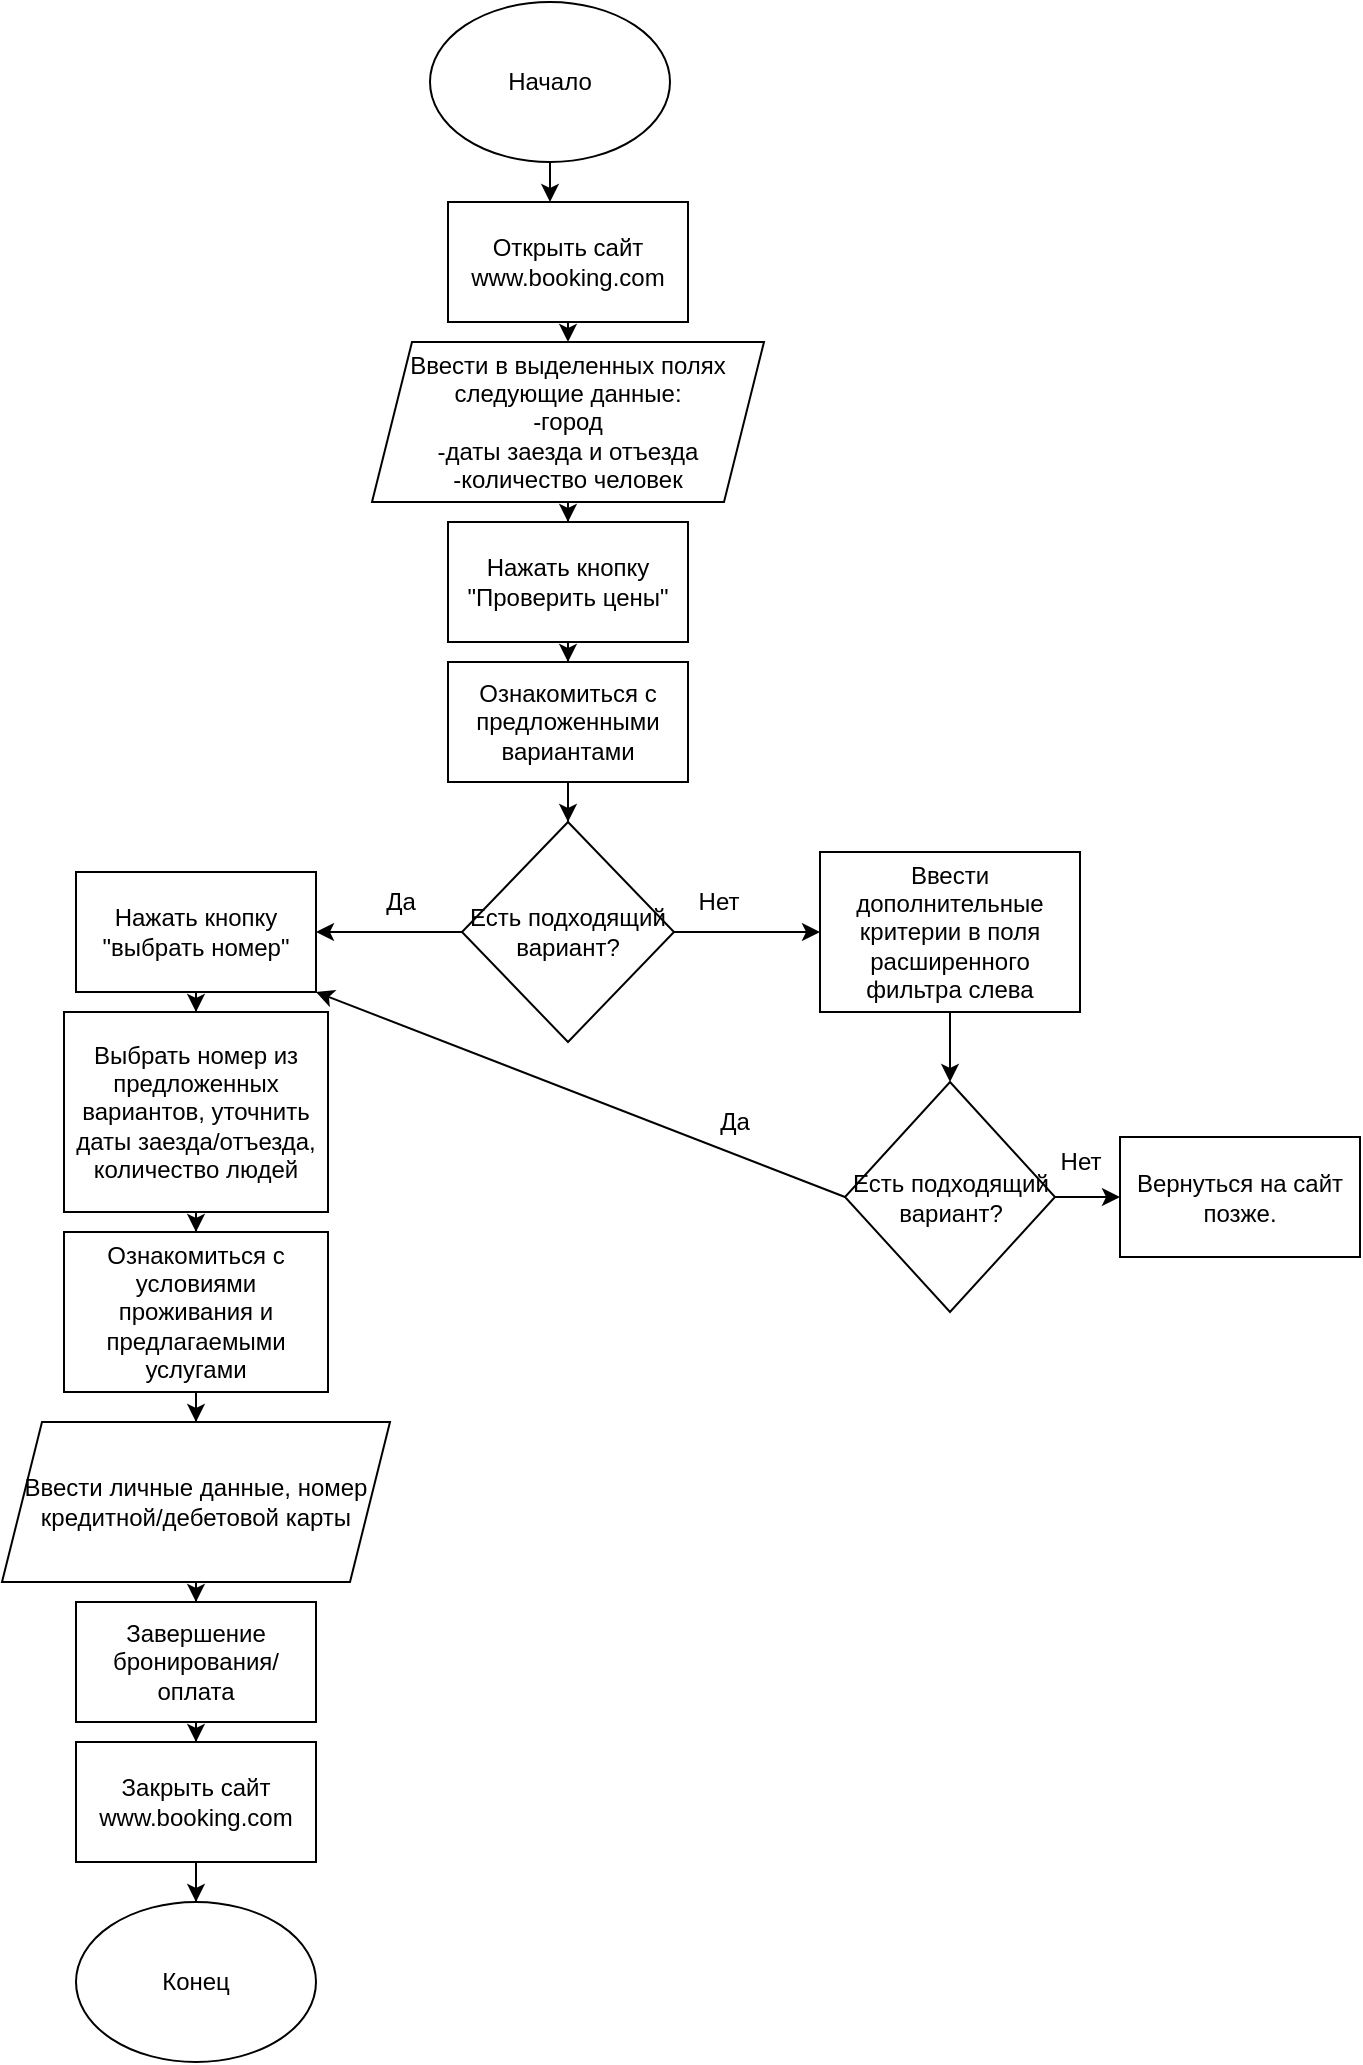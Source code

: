 <mxfile version="13.8.5" type="device"><diagram id="VT3eCrqIrC4ibYoJAiLN" name="Page-1"><mxGraphModel dx="1021" dy="529" grid="1" gridSize="10" guides="1" tooltips="1" connect="1" arrows="1" fold="1" page="1" pageScale="1" pageWidth="827" pageHeight="1169" math="0" shadow="0"><root><mxCell id="0"/><mxCell id="1" parent="0"/><mxCell id="fzvtjq90wiUU-YTTI8Qc-36" value="" style="edgeStyle=orthogonalEdgeStyle;rounded=0;orthogonalLoop=1;jettySize=auto;html=1;" edge="1" parent="1" source="fzvtjq90wiUU-YTTI8Qc-1" target="fzvtjq90wiUU-YTTI8Qc-34"><mxGeometry relative="1" as="geometry"><Array as="points"><mxPoint x="407" y="110"/><mxPoint x="407" y="110"/></Array></mxGeometry></mxCell><mxCell id="fzvtjq90wiUU-YTTI8Qc-1" value="Начало" style="ellipse;whiteSpace=wrap;html=1;" vertex="1" parent="1"><mxGeometry x="345" y="10" width="120" height="80" as="geometry"/></mxCell><mxCell id="fzvtjq90wiUU-YTTI8Qc-4" value="" style="edgeStyle=orthogonalEdgeStyle;rounded=0;orthogonalLoop=1;jettySize=auto;html=1;" edge="1" parent="1" source="fzvtjq90wiUU-YTTI8Qc-2" target="fzvtjq90wiUU-YTTI8Qc-3"><mxGeometry relative="1" as="geometry"/></mxCell><mxCell id="fzvtjq90wiUU-YTTI8Qc-2" value="&lt;div&gt;Ввести в выделенных полях следующие данные:&lt;/div&gt;&lt;div&gt;&lt;span&gt;&#9;&lt;/span&gt;-город&lt;/div&gt;&lt;div&gt;&lt;span&gt;&#9;&lt;/span&gt;-даты заезда и отъезда&lt;/div&gt;&lt;div&gt;&lt;span&gt;&#9;&lt;/span&gt;-количество человек&lt;/div&gt;" style="shape=parallelogram;perimeter=parallelogramPerimeter;whiteSpace=wrap;html=1;fixedSize=1;" vertex="1" parent="1"><mxGeometry x="316" y="180" width="196" height="80" as="geometry"/></mxCell><mxCell id="fzvtjq90wiUU-YTTI8Qc-6" value="" style="edgeStyle=orthogonalEdgeStyle;rounded=0;orthogonalLoop=1;jettySize=auto;html=1;" edge="1" parent="1" source="fzvtjq90wiUU-YTTI8Qc-3" target="fzvtjq90wiUU-YTTI8Qc-5"><mxGeometry relative="1" as="geometry"/></mxCell><mxCell id="fzvtjq90wiUU-YTTI8Qc-3" value="Нажать кнопку &quot;Проверить цены&quot;" style="whiteSpace=wrap;html=1;" vertex="1" parent="1"><mxGeometry x="354" y="270" width="120" height="60" as="geometry"/></mxCell><mxCell id="fzvtjq90wiUU-YTTI8Qc-8" value="" style="edgeStyle=orthogonalEdgeStyle;rounded=0;orthogonalLoop=1;jettySize=auto;html=1;" edge="1" parent="1" source="fzvtjq90wiUU-YTTI8Qc-5" target="fzvtjq90wiUU-YTTI8Qc-7"><mxGeometry relative="1" as="geometry"/></mxCell><mxCell id="fzvtjq90wiUU-YTTI8Qc-5" value="Ознакомиться с предложенными вариантами" style="whiteSpace=wrap;html=1;" vertex="1" parent="1"><mxGeometry x="354" y="340" width="120" height="60" as="geometry"/></mxCell><mxCell id="fzvtjq90wiUU-YTTI8Qc-10" value="" style="edgeStyle=orthogonalEdgeStyle;rounded=0;orthogonalLoop=1;jettySize=auto;html=1;" edge="1" parent="1" source="fzvtjq90wiUU-YTTI8Qc-7" target="fzvtjq90wiUU-YTTI8Qc-9"><mxGeometry relative="1" as="geometry"/></mxCell><mxCell id="fzvtjq90wiUU-YTTI8Qc-12" value="" style="edgeStyle=orthogonalEdgeStyle;rounded=0;orthogonalLoop=1;jettySize=auto;html=1;" edge="1" parent="1" source="fzvtjq90wiUU-YTTI8Qc-7" target="fzvtjq90wiUU-YTTI8Qc-11"><mxGeometry relative="1" as="geometry"/></mxCell><mxCell id="fzvtjq90wiUU-YTTI8Qc-7" value="Есть подходящий вариант?" style="rhombus;whiteSpace=wrap;html=1;" vertex="1" parent="1"><mxGeometry x="361" y="420" width="106" height="110" as="geometry"/></mxCell><mxCell id="fzvtjq90wiUU-YTTI8Qc-22" value="" style="edgeStyle=orthogonalEdgeStyle;rounded=0;orthogonalLoop=1;jettySize=auto;html=1;" edge="1" parent="1" source="fzvtjq90wiUU-YTTI8Qc-9" target="fzvtjq90wiUU-YTTI8Qc-21"><mxGeometry relative="1" as="geometry"/></mxCell><mxCell id="fzvtjq90wiUU-YTTI8Qc-9" value="Нажать кнопку &quot;выбрать номер&quot;" style="whiteSpace=wrap;html=1;" vertex="1" parent="1"><mxGeometry x="168" y="445" width="120" height="60" as="geometry"/></mxCell><mxCell id="fzvtjq90wiUU-YTTI8Qc-16" value="" style="edgeStyle=orthogonalEdgeStyle;rounded=0;orthogonalLoop=1;jettySize=auto;html=1;" edge="1" parent="1" source="fzvtjq90wiUU-YTTI8Qc-11" target="fzvtjq90wiUU-YTTI8Qc-15"><mxGeometry relative="1" as="geometry"/></mxCell><mxCell id="fzvtjq90wiUU-YTTI8Qc-11" value="Ввести дополнительные критерии в поля расширенного фильтра слева" style="whiteSpace=wrap;html=1;" vertex="1" parent="1"><mxGeometry x="540" y="435" width="130" height="80" as="geometry"/></mxCell><mxCell id="fzvtjq90wiUU-YTTI8Qc-13" value="Нет" style="text;html=1;align=center;verticalAlign=middle;resizable=0;points=[];autosize=1;" vertex="1" parent="1"><mxGeometry x="469" y="450" width="40" height="20" as="geometry"/></mxCell><mxCell id="fzvtjq90wiUU-YTTI8Qc-14" value="Да" style="text;html=1;align=center;verticalAlign=middle;resizable=0;points=[];autosize=1;" vertex="1" parent="1"><mxGeometry x="315" y="450" width="30" height="20" as="geometry"/></mxCell><mxCell id="fzvtjq90wiUU-YTTI8Qc-20" value="" style="edgeStyle=orthogonalEdgeStyle;rounded=0;orthogonalLoop=1;jettySize=auto;html=1;" edge="1" parent="1" source="fzvtjq90wiUU-YTTI8Qc-15" target="fzvtjq90wiUU-YTTI8Qc-19"><mxGeometry relative="1" as="geometry"/></mxCell><mxCell id="fzvtjq90wiUU-YTTI8Qc-15" value="Есть подходящий вариант?" style="rhombus;whiteSpace=wrap;html=1;" vertex="1" parent="1"><mxGeometry x="552.5" y="550" width="105" height="115" as="geometry"/></mxCell><mxCell id="fzvtjq90wiUU-YTTI8Qc-17" value="" style="endArrow=classic;html=1;entryX=1;entryY=1;entryDx=0;entryDy=0;exitX=0;exitY=0.5;exitDx=0;exitDy=0;" edge="1" parent="1" source="fzvtjq90wiUU-YTTI8Qc-15" target="fzvtjq90wiUU-YTTI8Qc-9"><mxGeometry width="50" height="50" relative="1" as="geometry"><mxPoint x="550" y="610" as="sourcePoint"/><mxPoint x="440" y="520" as="targetPoint"/></mxGeometry></mxCell><mxCell id="fzvtjq90wiUU-YTTI8Qc-18" value="Да" style="text;html=1;align=center;verticalAlign=middle;resizable=0;points=[];autosize=1;" vertex="1" parent="1"><mxGeometry x="482" y="560" width="30" height="20" as="geometry"/></mxCell><mxCell id="fzvtjq90wiUU-YTTI8Qc-19" value="Вернуться на сайт позже." style="whiteSpace=wrap;html=1;" vertex="1" parent="1"><mxGeometry x="690" y="577.5" width="120" height="60" as="geometry"/></mxCell><mxCell id="fzvtjq90wiUU-YTTI8Qc-25" value="" style="edgeStyle=orthogonalEdgeStyle;rounded=0;orthogonalLoop=1;jettySize=auto;html=1;" edge="1" parent="1" source="fzvtjq90wiUU-YTTI8Qc-21" target="fzvtjq90wiUU-YTTI8Qc-24"><mxGeometry relative="1" as="geometry"/></mxCell><mxCell id="fzvtjq90wiUU-YTTI8Qc-21" value="Выбрать номер из предложенных вариантов, уточнить даты заезда/отъезда, количество людей" style="whiteSpace=wrap;html=1;" vertex="1" parent="1"><mxGeometry x="162" y="515" width="132" height="100" as="geometry"/></mxCell><mxCell id="fzvtjq90wiUU-YTTI8Qc-23" value="" style="endArrow=classic;html=1;exitX=0.5;exitY=1;exitDx=0;exitDy=0;entryX=0.5;entryY=0;entryDx=0;entryDy=0;" edge="1" parent="1" source="fzvtjq90wiUU-YTTI8Qc-34" target="fzvtjq90wiUU-YTTI8Qc-2"><mxGeometry width="50" height="50" relative="1" as="geometry"><mxPoint x="414" y="170" as="sourcePoint"/><mxPoint x="440" y="220" as="targetPoint"/></mxGeometry></mxCell><mxCell id="fzvtjq90wiUU-YTTI8Qc-27" value="" style="edgeStyle=orthogonalEdgeStyle;rounded=0;orthogonalLoop=1;jettySize=auto;html=1;" edge="1" parent="1" source="fzvtjq90wiUU-YTTI8Qc-24" target="fzvtjq90wiUU-YTTI8Qc-26"><mxGeometry relative="1" as="geometry"/></mxCell><mxCell id="fzvtjq90wiUU-YTTI8Qc-24" value="Ознакомиться с условиями проживания и предлагаемыми услугами" style="whiteSpace=wrap;html=1;" vertex="1" parent="1"><mxGeometry x="162" y="625" width="132" height="80" as="geometry"/></mxCell><mxCell id="fzvtjq90wiUU-YTTI8Qc-29" value="" style="edgeStyle=orthogonalEdgeStyle;rounded=0;orthogonalLoop=1;jettySize=auto;html=1;" edge="1" parent="1" source="fzvtjq90wiUU-YTTI8Qc-26" target="fzvtjq90wiUU-YTTI8Qc-28"><mxGeometry relative="1" as="geometry"/></mxCell><mxCell id="fzvtjq90wiUU-YTTI8Qc-26" value="Ввести личные данные, номер кредитной/дебетовой карты" style="shape=parallelogram;perimeter=parallelogramPerimeter;whiteSpace=wrap;html=1;fixedSize=1;" vertex="1" parent="1"><mxGeometry x="131" y="720" width="194" height="80" as="geometry"/></mxCell><mxCell id="fzvtjq90wiUU-YTTI8Qc-40" value="" style="edgeStyle=orthogonalEdgeStyle;rounded=0;orthogonalLoop=1;jettySize=auto;html=1;" edge="1" parent="1" source="fzvtjq90wiUU-YTTI8Qc-28" target="fzvtjq90wiUU-YTTI8Qc-37"><mxGeometry relative="1" as="geometry"/></mxCell><mxCell id="fzvtjq90wiUU-YTTI8Qc-28" value="Завершение бронирования/оплата" style="whiteSpace=wrap;html=1;" vertex="1" parent="1"><mxGeometry x="168" y="810" width="120" height="60" as="geometry"/></mxCell><mxCell id="fzvtjq90wiUU-YTTI8Qc-30" value="Конец" style="ellipse;whiteSpace=wrap;html=1;" vertex="1" parent="1"><mxGeometry x="168" y="960" width="120" height="80" as="geometry"/></mxCell><mxCell id="fzvtjq90wiUU-YTTI8Qc-34" value="&lt;span&gt;Открыть сайт www.booking.com&lt;/span&gt;" style="rounded=0;whiteSpace=wrap;html=1;" vertex="1" parent="1"><mxGeometry x="354" y="110" width="120" height="60" as="geometry"/></mxCell><mxCell id="fzvtjq90wiUU-YTTI8Qc-39" value="" style="edgeStyle=orthogonalEdgeStyle;rounded=0;orthogonalLoop=1;jettySize=auto;html=1;" edge="1" parent="1" source="fzvtjq90wiUU-YTTI8Qc-37" target="fzvtjq90wiUU-YTTI8Qc-30"><mxGeometry relative="1" as="geometry"/></mxCell><mxCell id="fzvtjq90wiUU-YTTI8Qc-37" value="&lt;span&gt;Закрыть сайт www.booking.com&lt;/span&gt;" style="rounded=0;whiteSpace=wrap;html=1;" vertex="1" parent="1"><mxGeometry x="168" y="880" width="120" height="60" as="geometry"/></mxCell><mxCell id="fzvtjq90wiUU-YTTI8Qc-41" value="Нет" style="text;html=1;align=center;verticalAlign=middle;resizable=0;points=[];autosize=1;" vertex="1" parent="1"><mxGeometry x="650" y="580" width="40" height="20" as="geometry"/></mxCell></root></mxGraphModel></diagram></mxfile>